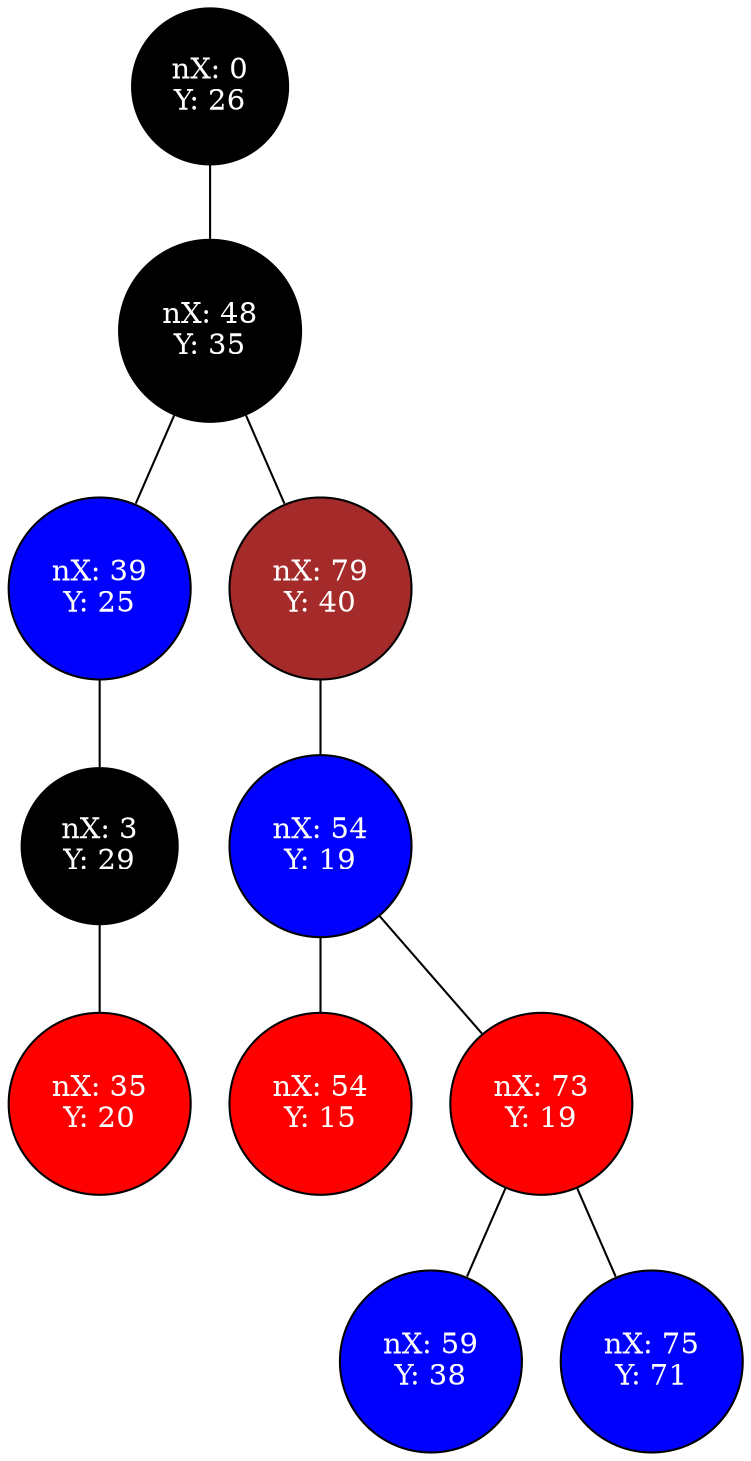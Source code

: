 graph G {
	rankdir=TB;
	node [shape=circle];
	"0x5fa14a9c7f30" [label="nX: 0\nY: 26", color=black, fontcolor=white, style=filled, fillcolor=black];
	"0x5fa14a9c7f30" -- "0x5fa14a9c7cf0";
	"0x5fa14a9c7cf0" [label="nX: 48\nY: 35", color=black, fontcolor=white, style=filled, fillcolor=black];
	"0x5fa14a9c7cf0" -- "0x5fa14a9c8350";
	"0x5fa14a9c8350" [label="nX: 39\nY: 25", color=black, fontcolor=white, style=filled, fillcolor=blue];
	"0x5fa14a9c8350" -- "0x5fa14a9c7e10";
	"0x5fa14a9c7e10" [label="nX: 3\nY: 29", color=black, fontcolor=white, style=filled, fillcolor=black];
	"0x5fa14a9c7e10" -- "0x5fa14a9c8040";
	"0x5fa14a9c8040" [label="nX: 35\nY: 20", color=black, fontcolor=white, style=filled, fillcolor=Red];
	"0x5fa14a9c7cf0" -- "0x5fa14a9c8950";
	"0x5fa14a9c8950" [label="nX: 79\nY: 40", color=black, fontcolor=white, style=filled, fillcolor=brown];
	"0x5fa14a9c8950" -- "0x5fa14a9c8440";
	"0x5fa14a9c8440" [label="nX: 54\nY: 19", color=black, fontcolor=white, style=filled, fillcolor=blue];
	"0x5fa14a9c8440" -- "0x5fa14a9c8150";
	"0x5fa14a9c8150" [label="nX: 54\nY: 15", color=black, fontcolor=white, style=filled, fillcolor=Red];
	"0x5fa14a9c8440" -- "0x5fa14a9c8260";
	"0x5fa14a9c8260" [label="nX: 73\nY: 19", color=black, fontcolor=white, style=filled, fillcolor=Red];
	"0x5fa14a9c8260" -- "0x5fa14a9c8530";
	"0x5fa14a9c8530" [label="nX: 59\nY: 38", color=black, fontcolor=white, style=filled, fillcolor=blue];
	"0x5fa14a9c8260" -- "0x5fa14a9c8620";
	"0x5fa14a9c8620" [label="nX: 75\nY: 71", color=black, fontcolor=white, style=filled, fillcolor=blue];
}
